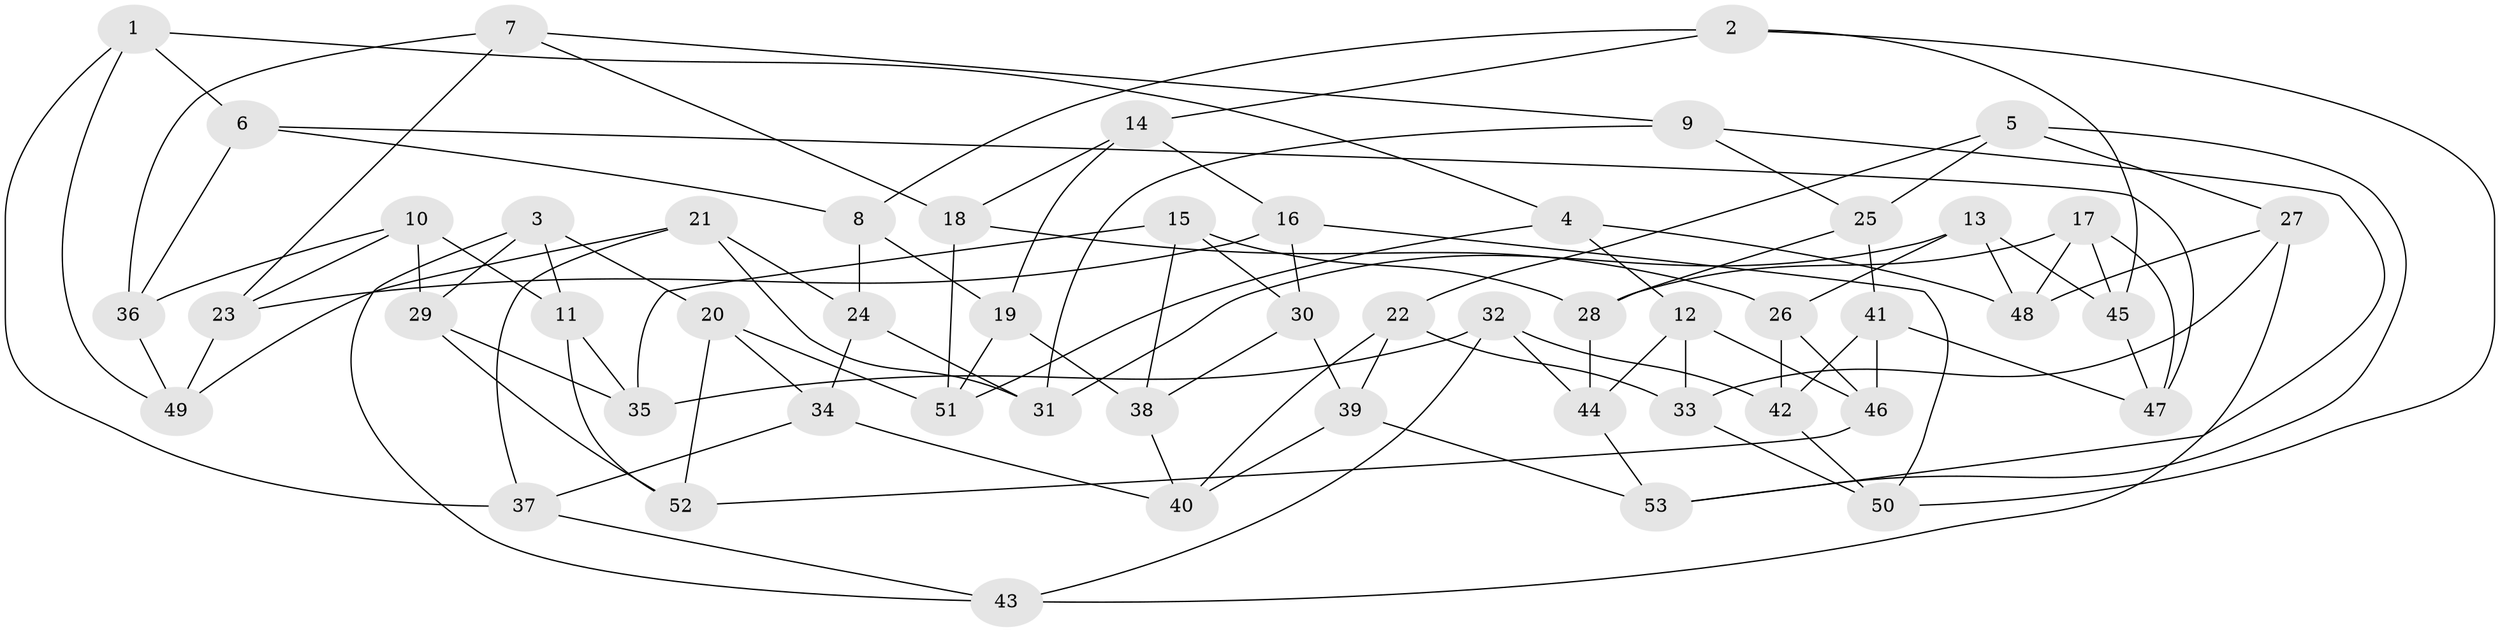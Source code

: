 // coarse degree distribution, {5: 0.21875, 6: 0.375, 4: 0.375, 3: 0.03125}
// Generated by graph-tools (version 1.1) at 2025/42/03/06/25 10:42:16]
// undirected, 53 vertices, 106 edges
graph export_dot {
graph [start="1"]
  node [color=gray90,style=filled];
  1;
  2;
  3;
  4;
  5;
  6;
  7;
  8;
  9;
  10;
  11;
  12;
  13;
  14;
  15;
  16;
  17;
  18;
  19;
  20;
  21;
  22;
  23;
  24;
  25;
  26;
  27;
  28;
  29;
  30;
  31;
  32;
  33;
  34;
  35;
  36;
  37;
  38;
  39;
  40;
  41;
  42;
  43;
  44;
  45;
  46;
  47;
  48;
  49;
  50;
  51;
  52;
  53;
  1 -- 6;
  1 -- 37;
  1 -- 4;
  1 -- 49;
  2 -- 50;
  2 -- 8;
  2 -- 14;
  2 -- 45;
  3 -- 11;
  3 -- 43;
  3 -- 20;
  3 -- 29;
  4 -- 51;
  4 -- 12;
  4 -- 48;
  5 -- 53;
  5 -- 27;
  5 -- 25;
  5 -- 22;
  6 -- 47;
  6 -- 8;
  6 -- 36;
  7 -- 18;
  7 -- 9;
  7 -- 36;
  7 -- 23;
  8 -- 24;
  8 -- 19;
  9 -- 31;
  9 -- 25;
  9 -- 53;
  10 -- 23;
  10 -- 29;
  10 -- 36;
  10 -- 11;
  11 -- 35;
  11 -- 52;
  12 -- 46;
  12 -- 33;
  12 -- 44;
  13 -- 26;
  13 -- 48;
  13 -- 31;
  13 -- 45;
  14 -- 16;
  14 -- 18;
  14 -- 19;
  15 -- 35;
  15 -- 28;
  15 -- 38;
  15 -- 30;
  16 -- 50;
  16 -- 23;
  16 -- 30;
  17 -- 45;
  17 -- 48;
  17 -- 28;
  17 -- 47;
  18 -- 51;
  18 -- 26;
  19 -- 51;
  19 -- 38;
  20 -- 51;
  20 -- 34;
  20 -- 52;
  21 -- 24;
  21 -- 37;
  21 -- 31;
  21 -- 49;
  22 -- 33;
  22 -- 40;
  22 -- 39;
  23 -- 49;
  24 -- 31;
  24 -- 34;
  25 -- 28;
  25 -- 41;
  26 -- 42;
  26 -- 46;
  27 -- 43;
  27 -- 48;
  27 -- 33;
  28 -- 44;
  29 -- 52;
  29 -- 35;
  30 -- 38;
  30 -- 39;
  32 -- 42;
  32 -- 44;
  32 -- 43;
  32 -- 35;
  33 -- 50;
  34 -- 40;
  34 -- 37;
  36 -- 49;
  37 -- 43;
  38 -- 40;
  39 -- 53;
  39 -- 40;
  41 -- 46;
  41 -- 47;
  41 -- 42;
  42 -- 50;
  44 -- 53;
  45 -- 47;
  46 -- 52;
}

